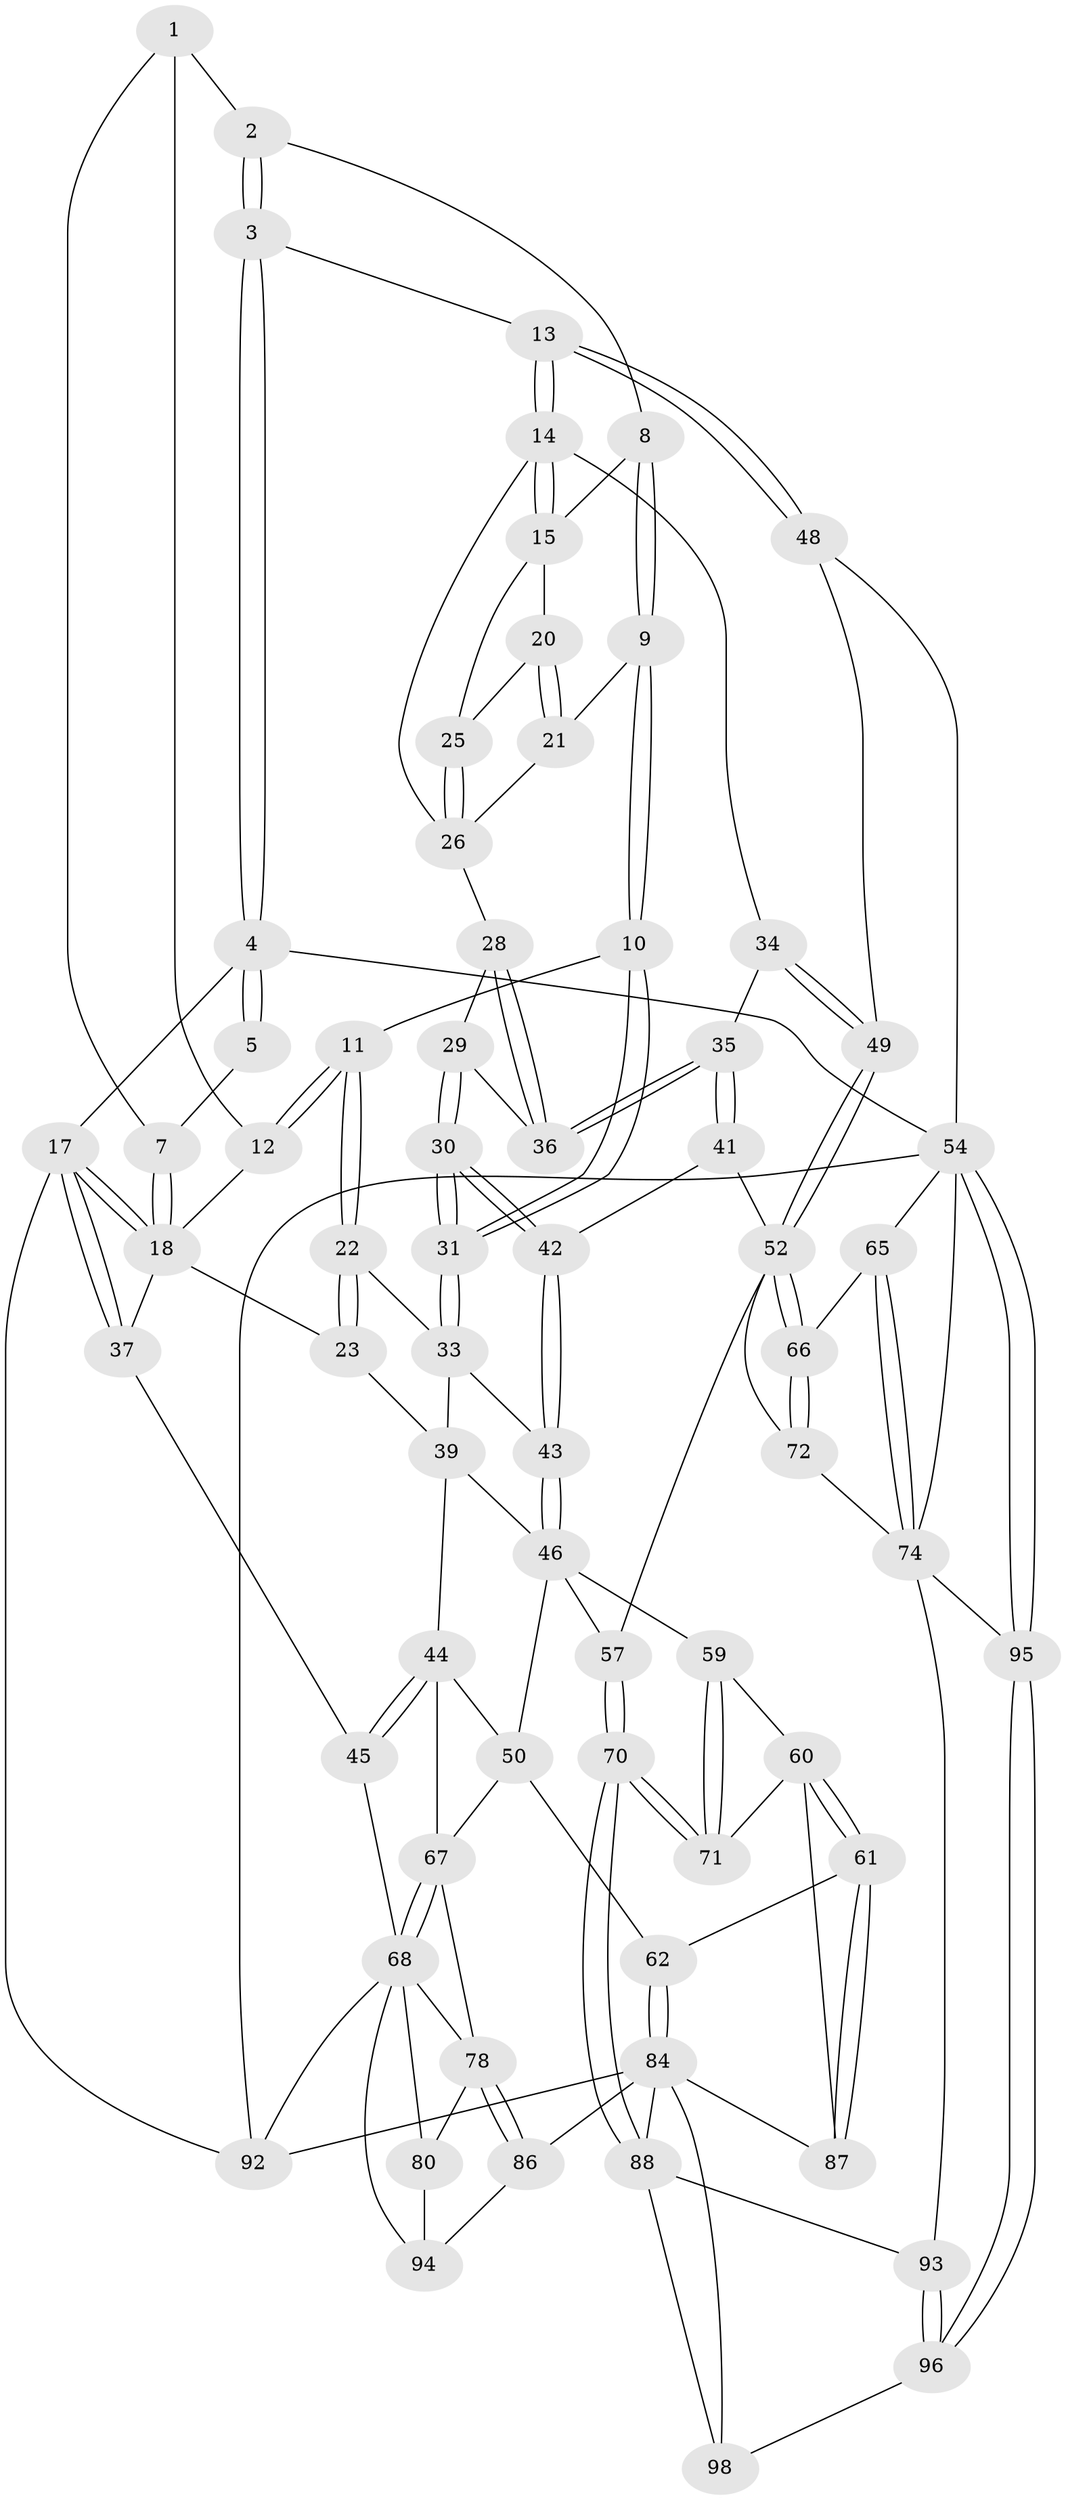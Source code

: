 // original degree distribution, {3: 0.04081632653061224, 4: 0.20408163265306123, 5: 0.5306122448979592, 6: 0.22448979591836735}
// Generated by graph-tools (version 1.1) at 2025/21/03/04/25 18:21:06]
// undirected, 68 vertices, 161 edges
graph export_dot {
graph [start="1"]
  node [color=gray90,style=filled];
  1 [pos="+0.7560225667362261+0.059619362091927114",super="+6"];
  2 [pos="+0.7627380284207554+0.06959221448267676"];
  3 [pos="+1+0.07845515958621327"];
  4 [pos="+1+0"];
  5 [pos="+0.7456249445600498+0"];
  7 [pos="+0.41669775936982417+0"];
  8 [pos="+0.7436308375174226+0.10961057880239206"];
  9 [pos="+0.5147395998139428+0.15159630015145756"];
  10 [pos="+0.48556163544128983+0.13839718686565614"];
  11 [pos="+0.4591687736579102+0.11032014058034086"];
  12 [pos="+0.4197801387991074+0"];
  13 [pos="+1+0.19137449140350968"];
  14 [pos="+0.8703755906848475+0.24652594115876858",super="+32"];
  15 [pos="+0.8223578318299937+0.23611509015629464",super="+16"];
  17 [pos="+0+0"];
  18 [pos="+0+0",super="+19"];
  20 [pos="+0.6586859681396063+0.22003835065159463"];
  21 [pos="+0.611169496172948+0.2216602410236915"];
  22 [pos="+0.33143348791435423+0.2793560282820244"];
  23 [pos="+0.14436178153679713+0.34194917106220796"];
  25 [pos="+0.7374885969808078+0.29175447164364127"];
  26 [pos="+0.7002013138617575+0.35319988717114276",super="+27"];
  28 [pos="+0.6373547349589479+0.33642836851298696"];
  29 [pos="+0.5632355060874152+0.3970259383623666"];
  30 [pos="+0.5084076012504029+0.4072457949397155"];
  31 [pos="+0.5002827210329046+0.39861789268409287"];
  33 [pos="+0.38352116288290716+0.40367207140145756",super="+38"];
  34 [pos="+0.7517924191629833+0.4574456533248044"];
  35 [pos="+0.693205538442603+0.4805612473407416"];
  36 [pos="+0.6420192168323214+0.4430981393521975"];
  37 [pos="+0+0.2869831634291798"];
  39 [pos="+0.33861536436916645+0.4483223559225891",super="+40"];
  41 [pos="+0.5828034639279673+0.5896843138913296"];
  42 [pos="+0.5184790383325795+0.5789413779792956"];
  43 [pos="+0.5071953462693531+0.5850002021632542"];
  44 [pos="+0.14177656656320256+0.483950717574134",super="+51"];
  45 [pos="+0+0.6272701171447617"];
  46 [pos="+0.5012161619189994+0.589119863461419",super="+47+58"];
  48 [pos="+1+0.4510172259951622"];
  49 [pos="+0.8229896843115331+0.501654198483538"];
  50 [pos="+0.26054381771815116+0.658534669886231",super="+63"];
  52 [pos="+0.7765322946884224+0.6739810299010084",super="+53"];
  54 [pos="+1+1",super="+55"];
  57 [pos="+0.5344196562944016+0.8127191628320929"];
  59 [pos="+0.44029999976828454+0.7324456158578402"];
  60 [pos="+0.34166735764587214+0.767732195454779",super="+83"];
  61 [pos="+0.2945465021795786+0.7602845315200415"];
  62 [pos="+0.2654013127293289+0.743773514027005"];
  65 [pos="+0.8091181881813009+0.7114088487133111"];
  66 [pos="+0.7965964650673666+0.7035682853288436"];
  67 [pos="+0+0.6890494705546063",super="+73"];
  68 [pos="+0+0.6986486235979151",super="+77+69"];
  70 [pos="+0.5064391941300072+0.8406420897975804"];
  71 [pos="+0.4494296961667274+0.8294551783663812"];
  72 [pos="+0.6618654119431616+0.8484702037121263"];
  74 [pos="+0.7600110475701827+0.9027015276556262",super="+75+82"];
  78 [pos="+0.11759733171754835+0.8754299616971023",super="+79"];
  80 [pos="+0.006530830420228829+0.8816646261247352"];
  84 [pos="+0.2060644063526509+0.8989895570931997",super="+90+85"];
  86 [pos="+0.1646509527097307+0.9148809953937993"];
  87 [pos="+0.36858750433129595+0.9150126141153351"];
  88 [pos="+0.49581351808625085+0.9308969078903627",super="+89"];
  92 [pos="+0+1"];
  93 [pos="+0.6425134432778905+0.9737235314136945"];
  94 [pos="+0.09114112395806136+0.9280650241038133"];
  95 [pos="+1+1"];
  96 [pos="+0.665340504639007+1"];
  98 [pos="+0.38580549679608084+1"];
  1 -- 2;
  1 -- 12;
  1 -- 7;
  2 -- 3;
  2 -- 3;
  2 -- 8;
  3 -- 4;
  3 -- 4;
  3 -- 13;
  4 -- 5;
  4 -- 5;
  4 -- 17;
  4 -- 54;
  5 -- 7;
  7 -- 18;
  7 -- 18;
  8 -- 9;
  8 -- 9;
  8 -- 15;
  9 -- 10;
  9 -- 10;
  9 -- 21;
  10 -- 11;
  10 -- 31;
  10 -- 31;
  11 -- 12;
  11 -- 12;
  11 -- 22;
  11 -- 22;
  12 -- 18;
  13 -- 14;
  13 -- 14;
  13 -- 48;
  13 -- 48;
  14 -- 15;
  14 -- 15;
  14 -- 26;
  14 -- 34;
  15 -- 25;
  15 -- 20;
  17 -- 18;
  17 -- 18;
  17 -- 37;
  17 -- 37;
  17 -- 92;
  18 -- 37;
  18 -- 23;
  20 -- 21;
  20 -- 21;
  20 -- 25;
  21 -- 26;
  22 -- 23;
  22 -- 23;
  22 -- 33;
  23 -- 39;
  25 -- 26;
  25 -- 26;
  26 -- 28;
  28 -- 29;
  28 -- 36;
  28 -- 36;
  29 -- 30;
  29 -- 30;
  29 -- 36;
  30 -- 31;
  30 -- 31;
  30 -- 42;
  30 -- 42;
  31 -- 33;
  31 -- 33;
  33 -- 43;
  33 -- 39;
  34 -- 35;
  34 -- 49;
  34 -- 49;
  35 -- 36;
  35 -- 36;
  35 -- 41;
  35 -- 41;
  37 -- 45;
  39 -- 46;
  39 -- 44;
  41 -- 42;
  41 -- 52;
  42 -- 43;
  42 -- 43;
  43 -- 46;
  43 -- 46;
  44 -- 45;
  44 -- 45;
  44 -- 50;
  44 -- 67;
  45 -- 68;
  46 -- 50;
  46 -- 57;
  46 -- 59;
  48 -- 49;
  48 -- 54;
  49 -- 52;
  49 -- 52;
  50 -- 67;
  50 -- 62;
  52 -- 66;
  52 -- 66;
  52 -- 72;
  52 -- 57;
  54 -- 95;
  54 -- 95;
  54 -- 92;
  54 -- 65;
  54 -- 74;
  57 -- 70;
  57 -- 70;
  59 -- 60;
  59 -- 71;
  59 -- 71;
  60 -- 61;
  60 -- 61;
  60 -- 87;
  60 -- 71;
  61 -- 62;
  61 -- 87;
  61 -- 87;
  62 -- 84;
  62 -- 84;
  65 -- 66;
  65 -- 74;
  65 -- 74;
  66 -- 72;
  66 -- 72;
  67 -- 68;
  67 -- 68;
  67 -- 78;
  68 -- 78;
  68 -- 80;
  68 -- 92;
  68 -- 94;
  70 -- 71;
  70 -- 71;
  70 -- 88;
  70 -- 88;
  72 -- 74;
  74 -- 93;
  74 -- 95;
  78 -- 86;
  78 -- 86;
  78 -- 80;
  80 -- 94;
  84 -- 87;
  84 -- 98;
  84 -- 86;
  84 -- 92;
  84 -- 88;
  86 -- 94;
  88 -- 93;
  88 -- 98;
  93 -- 96;
  93 -- 96;
  95 -- 96;
  95 -- 96;
  96 -- 98;
}
